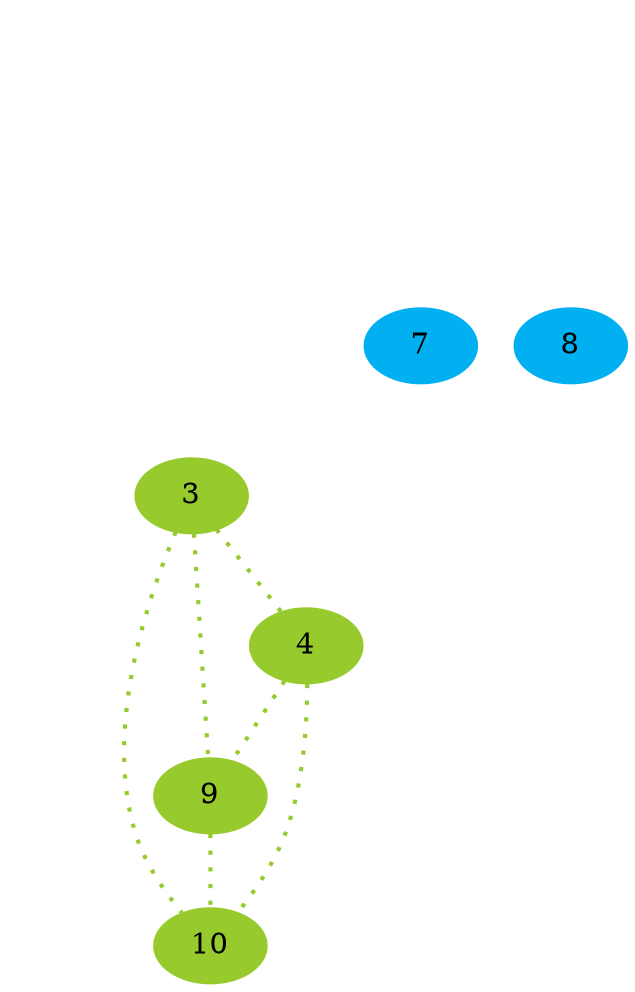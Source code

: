graph G
{
6--1[color=transparent];
1--2[color=transparent];
1[fontcolor=transparent, color=transparent];
6--m_1 [color=transparent];
m_1--2 [color=transparent];
m_1 [fontcolor=transparent, color=transparent];
6--11[color=transparent];
11--2[color=transparent];
11[fontcolor=transparent, color=transparent];
6--7[color=transparent];
7--5[color=transparent];
6--8[color=transparent];
6[fontcolor=transparent, color=transparent];
8--5[color=transparent];
2--3[color=transparent];
2--4[color=transparent];
2--5[color=transparent];
2[fontcolor=transparent, color=transparent];
5--4[color=transparent];
7 [color="#01B0F0", style="filled"];
5 [fontcolor=transparent, color=transparent];
8 [color="#01B0F0"][style="filled"];
3--4[style ="dotted, bold", color="#96CA2D"];
3--9[style = "dotted, bold", color="#96CA2D"];
3--10[style = "dotted, bold", color="#96CA2D"];
4--10[style = "dotted, bold", color="#96CA2D"];
4--9[style = "dotted, bold", color="#96CA2D"];
9--10[style = "dotted, bold", color="#96CA2D"];
3 [color="#96CA2D"][style = "filled"];
4 [color= "#96CA2D"][style = "filled"];
9 [color= "#96CA2D"][style = "filled"];
10 [color= "#96CA2D"][style = "filled"];
}
